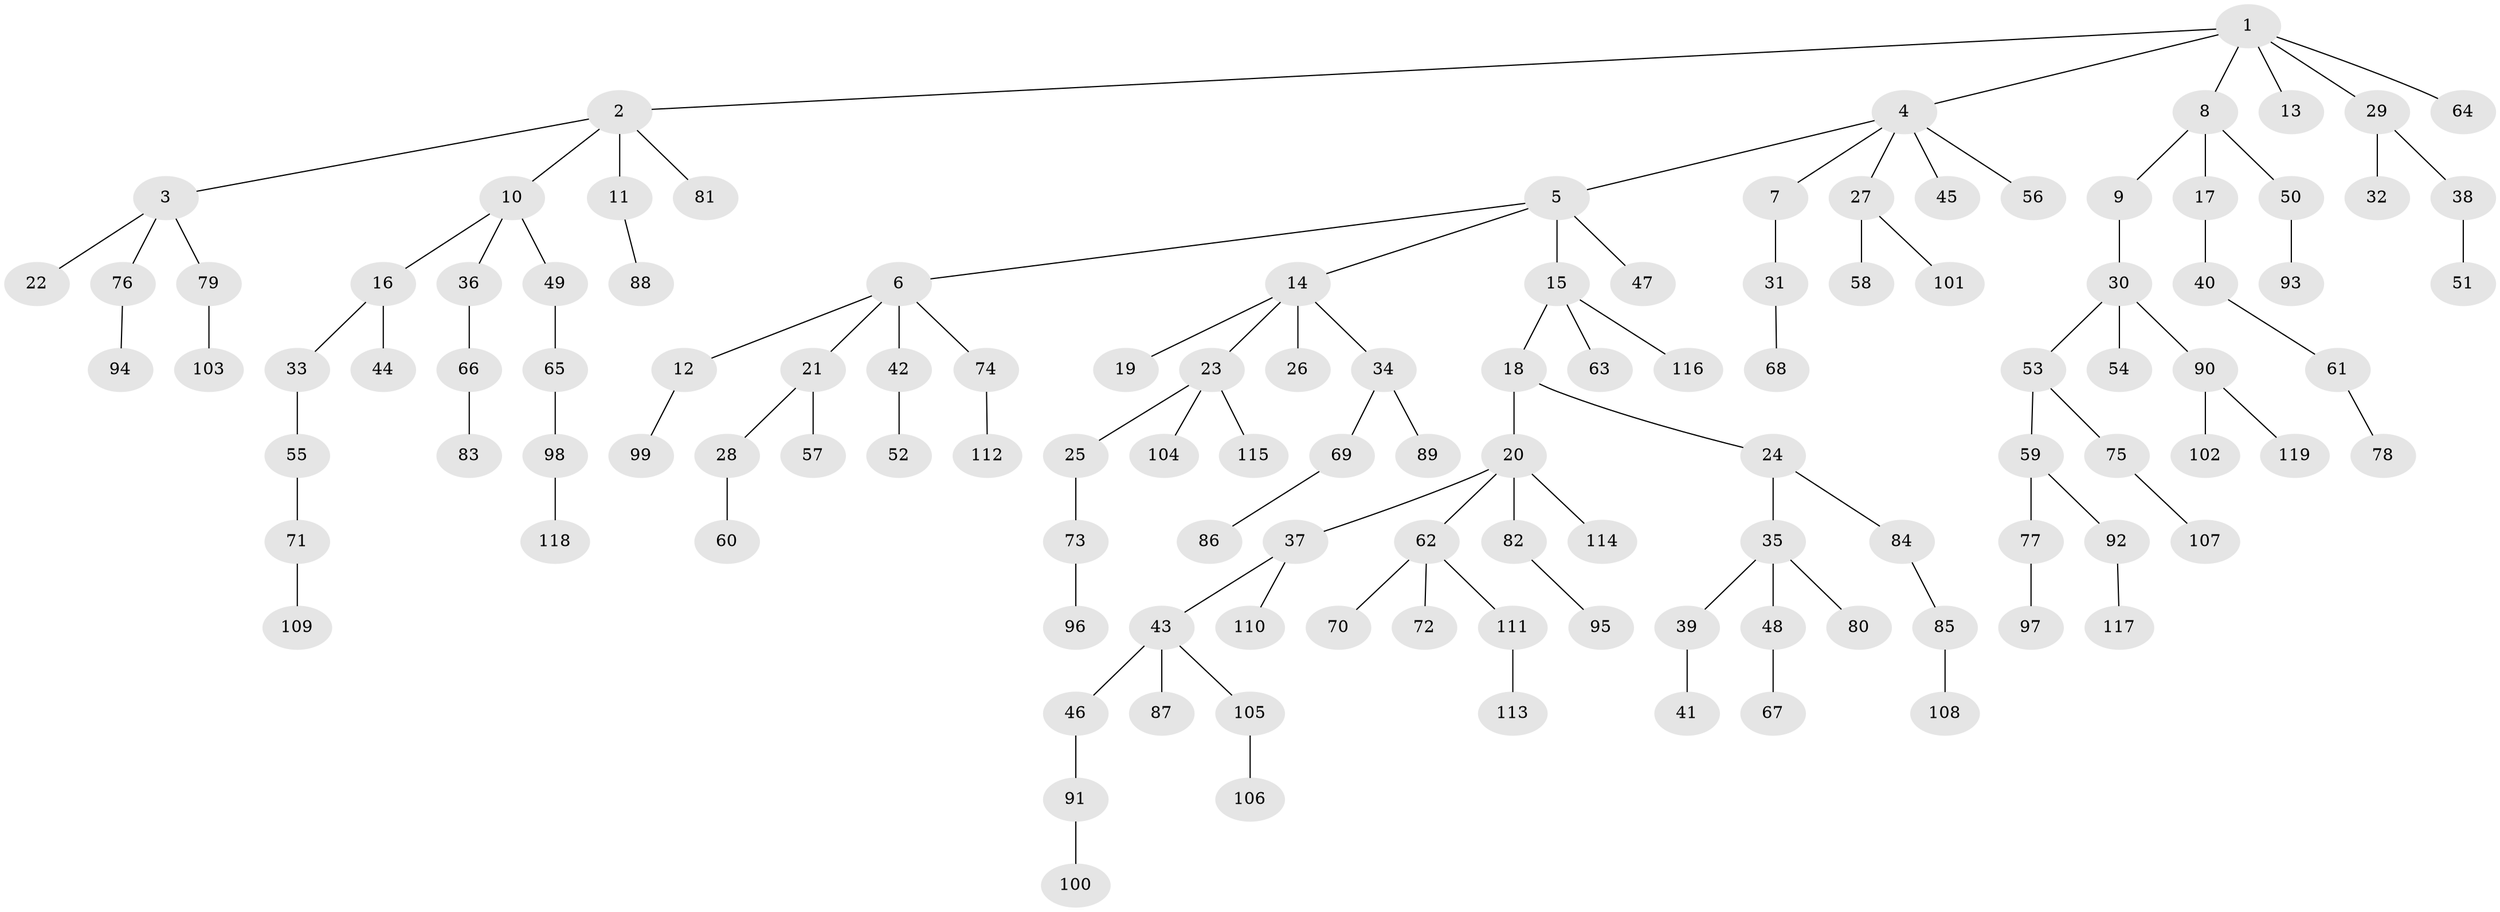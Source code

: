 // coarse degree distribution, {5: 0.02564102564102564, 7: 0.02564102564102564, 3: 0.14102564102564102, 4: 0.0641025641025641, 2: 0.1794871794871795, 1: 0.5512820512820513, 6: 0.01282051282051282}
// Generated by graph-tools (version 1.1) at 2025/24/03/03/25 07:24:09]
// undirected, 119 vertices, 118 edges
graph export_dot {
graph [start="1"]
  node [color=gray90,style=filled];
  1;
  2;
  3;
  4;
  5;
  6;
  7;
  8;
  9;
  10;
  11;
  12;
  13;
  14;
  15;
  16;
  17;
  18;
  19;
  20;
  21;
  22;
  23;
  24;
  25;
  26;
  27;
  28;
  29;
  30;
  31;
  32;
  33;
  34;
  35;
  36;
  37;
  38;
  39;
  40;
  41;
  42;
  43;
  44;
  45;
  46;
  47;
  48;
  49;
  50;
  51;
  52;
  53;
  54;
  55;
  56;
  57;
  58;
  59;
  60;
  61;
  62;
  63;
  64;
  65;
  66;
  67;
  68;
  69;
  70;
  71;
  72;
  73;
  74;
  75;
  76;
  77;
  78;
  79;
  80;
  81;
  82;
  83;
  84;
  85;
  86;
  87;
  88;
  89;
  90;
  91;
  92;
  93;
  94;
  95;
  96;
  97;
  98;
  99;
  100;
  101;
  102;
  103;
  104;
  105;
  106;
  107;
  108;
  109;
  110;
  111;
  112;
  113;
  114;
  115;
  116;
  117;
  118;
  119;
  1 -- 2;
  1 -- 4;
  1 -- 8;
  1 -- 13;
  1 -- 29;
  1 -- 64;
  2 -- 3;
  2 -- 10;
  2 -- 11;
  2 -- 81;
  3 -- 22;
  3 -- 76;
  3 -- 79;
  4 -- 5;
  4 -- 7;
  4 -- 27;
  4 -- 45;
  4 -- 56;
  5 -- 6;
  5 -- 14;
  5 -- 15;
  5 -- 47;
  6 -- 12;
  6 -- 21;
  6 -- 42;
  6 -- 74;
  7 -- 31;
  8 -- 9;
  8 -- 17;
  8 -- 50;
  9 -- 30;
  10 -- 16;
  10 -- 36;
  10 -- 49;
  11 -- 88;
  12 -- 99;
  14 -- 19;
  14 -- 23;
  14 -- 26;
  14 -- 34;
  15 -- 18;
  15 -- 63;
  15 -- 116;
  16 -- 33;
  16 -- 44;
  17 -- 40;
  18 -- 20;
  18 -- 24;
  20 -- 37;
  20 -- 62;
  20 -- 82;
  20 -- 114;
  21 -- 28;
  21 -- 57;
  23 -- 25;
  23 -- 104;
  23 -- 115;
  24 -- 35;
  24 -- 84;
  25 -- 73;
  27 -- 58;
  27 -- 101;
  28 -- 60;
  29 -- 32;
  29 -- 38;
  30 -- 53;
  30 -- 54;
  30 -- 90;
  31 -- 68;
  33 -- 55;
  34 -- 69;
  34 -- 89;
  35 -- 39;
  35 -- 48;
  35 -- 80;
  36 -- 66;
  37 -- 43;
  37 -- 110;
  38 -- 51;
  39 -- 41;
  40 -- 61;
  42 -- 52;
  43 -- 46;
  43 -- 87;
  43 -- 105;
  46 -- 91;
  48 -- 67;
  49 -- 65;
  50 -- 93;
  53 -- 59;
  53 -- 75;
  55 -- 71;
  59 -- 77;
  59 -- 92;
  61 -- 78;
  62 -- 70;
  62 -- 72;
  62 -- 111;
  65 -- 98;
  66 -- 83;
  69 -- 86;
  71 -- 109;
  73 -- 96;
  74 -- 112;
  75 -- 107;
  76 -- 94;
  77 -- 97;
  79 -- 103;
  82 -- 95;
  84 -- 85;
  85 -- 108;
  90 -- 102;
  90 -- 119;
  91 -- 100;
  92 -- 117;
  98 -- 118;
  105 -- 106;
  111 -- 113;
}

